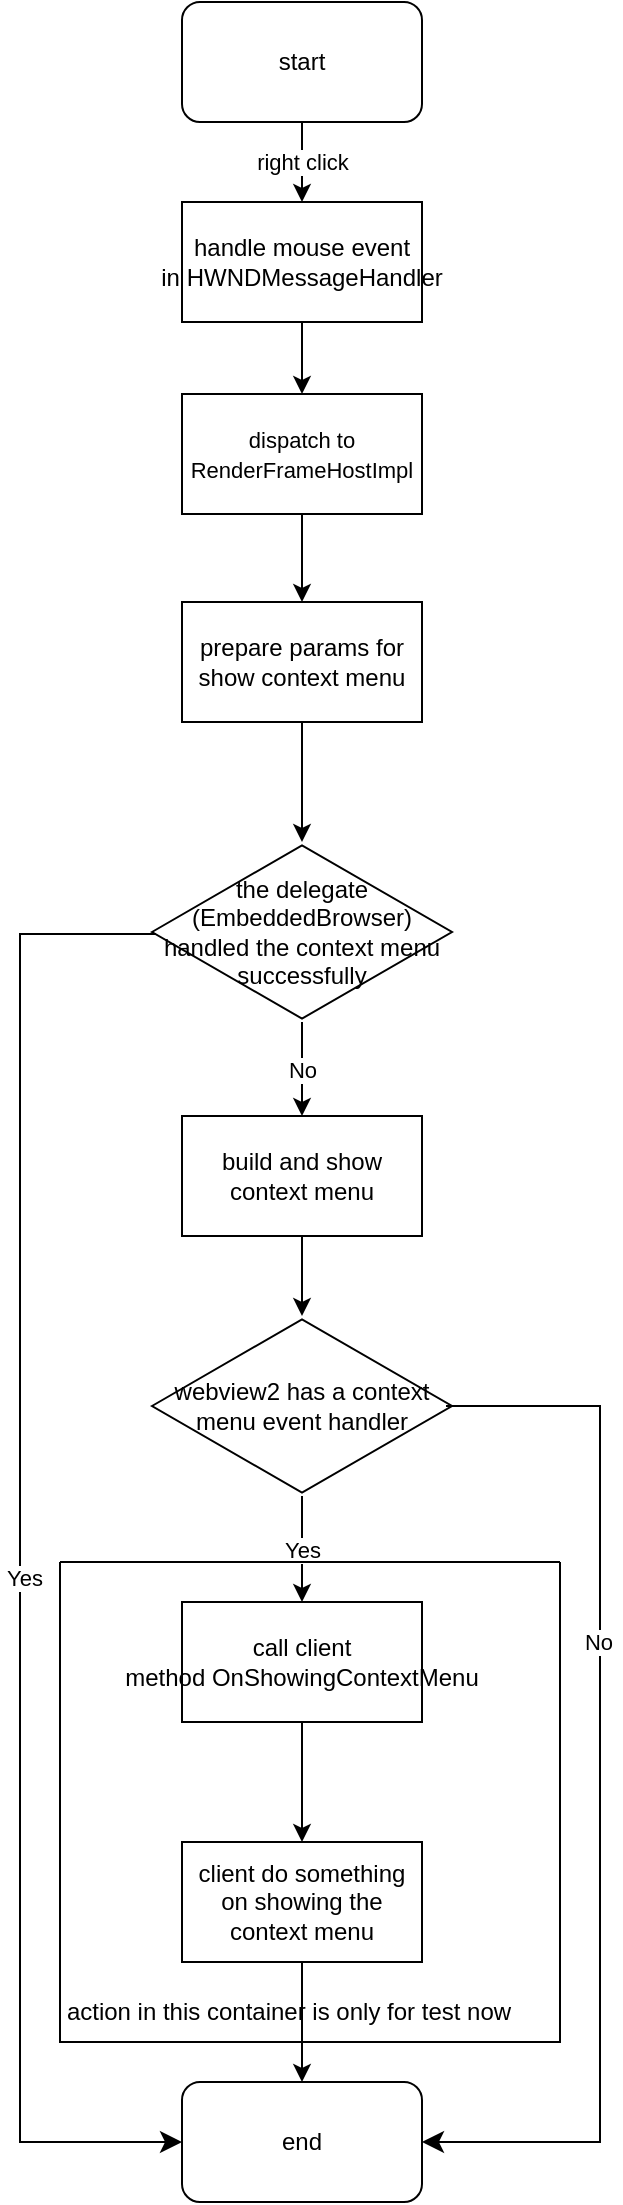 <mxfile version="20.8.0" type="github">
  <diagram id="sWFLgC91JIhr4vmEx6wz" name="Page-1">
    <mxGraphModel dx="2027" dy="1148" grid="1" gridSize="10" guides="1" tooltips="1" connect="1" arrows="1" fold="1" page="1" pageScale="1" pageWidth="1200" pageHeight="1600" math="0" shadow="0">
      <root>
        <mxCell id="0" />
        <mxCell id="1" parent="0" />
        <mxCell id="PQmZ-ImcLRBji-RMEQ6f-12" value="right click" style="edgeStyle=orthogonalEdgeStyle;rounded=0;orthogonalLoop=1;jettySize=auto;html=1;" edge="1" parent="1" source="PQmZ-ImcLRBji-RMEQ6f-10" target="PQmZ-ImcLRBji-RMEQ6f-11">
          <mxGeometry relative="1" as="geometry" />
        </mxCell>
        <mxCell id="PQmZ-ImcLRBji-RMEQ6f-10" value="start" style="rounded=1;whiteSpace=wrap;html=1;" vertex="1" parent="1">
          <mxGeometry x="521" y="40" width="120" height="60" as="geometry" />
        </mxCell>
        <mxCell id="PQmZ-ImcLRBji-RMEQ6f-19" value="" style="edgeStyle=orthogonalEdgeStyle;rounded=0;orthogonalLoop=1;jettySize=auto;html=1;" edge="1" parent="1" source="PQmZ-ImcLRBji-RMEQ6f-11" target="PQmZ-ImcLRBji-RMEQ6f-18">
          <mxGeometry relative="1" as="geometry" />
        </mxCell>
        <mxCell id="PQmZ-ImcLRBji-RMEQ6f-11" value="handle mouse event in&amp;nbsp;&lt;span style=&quot;background-color: initial;&quot;&gt;HWNDMessageHandler&lt;/span&gt;" style="rounded=0;whiteSpace=wrap;html=1;" vertex="1" parent="1">
          <mxGeometry x="521" y="140" width="120" height="60" as="geometry" />
        </mxCell>
        <mxCell id="PQmZ-ImcLRBji-RMEQ6f-21" value="" style="edgeStyle=orthogonalEdgeStyle;rounded=0;orthogonalLoop=1;jettySize=auto;html=1;" edge="1" parent="1" source="PQmZ-ImcLRBji-RMEQ6f-13" target="PQmZ-ImcLRBji-RMEQ6f-17">
          <mxGeometry relative="1" as="geometry" />
        </mxCell>
        <mxCell id="PQmZ-ImcLRBji-RMEQ6f-13" value="&lt;p&gt;prepare params for show context menu&lt;/p&gt;" style="rounded=0;whiteSpace=wrap;html=1;" vertex="1" parent="1">
          <mxGeometry x="521" y="340" width="120" height="60" as="geometry" />
        </mxCell>
        <mxCell id="PQmZ-ImcLRBji-RMEQ6f-26" value="No" style="edgeStyle=orthogonalEdgeStyle;rounded=0;orthogonalLoop=1;jettySize=auto;html=1;" edge="1" parent="1" source="PQmZ-ImcLRBji-RMEQ6f-17" target="PQmZ-ImcLRBji-RMEQ6f-25">
          <mxGeometry relative="1" as="geometry" />
        </mxCell>
        <mxCell id="PQmZ-ImcLRBji-RMEQ6f-17" value="the delegate (&lt;span style=&quot;background-color: initial;&quot;&gt;EmbeddedBrowser&lt;/span&gt;&lt;span style=&quot;background-color: initial;&quot;&gt;) handled the context menu successfully&lt;/span&gt;" style="html=1;whiteSpace=wrap;aspect=fixed;shape=isoRectangle;" vertex="1" parent="1">
          <mxGeometry x="506" y="460" width="150" height="90" as="geometry" />
        </mxCell>
        <mxCell id="PQmZ-ImcLRBji-RMEQ6f-20" value="" style="edgeStyle=orthogonalEdgeStyle;rounded=0;orthogonalLoop=1;jettySize=auto;html=1;" edge="1" parent="1" source="PQmZ-ImcLRBji-RMEQ6f-18" target="PQmZ-ImcLRBji-RMEQ6f-13">
          <mxGeometry relative="1" as="geometry" />
        </mxCell>
        <mxCell id="PQmZ-ImcLRBji-RMEQ6f-18" value="&lt;span style=&quot;font-size: 11px; background-color: rgb(255, 255, 255);&quot;&gt;dispatch to RenderFrameHostImpl&lt;/span&gt;" style="rounded=0;whiteSpace=wrap;html=1;" vertex="1" parent="1">
          <mxGeometry x="521" y="236" width="120" height="60" as="geometry" />
        </mxCell>
        <mxCell id="PQmZ-ImcLRBji-RMEQ6f-22" value="end" style="rounded=1;whiteSpace=wrap;html=1;" vertex="1" parent="1">
          <mxGeometry x="521" y="1080" width="120" height="60" as="geometry" />
        </mxCell>
        <mxCell id="PQmZ-ImcLRBji-RMEQ6f-23" value="" style="edgeStyle=elbowEdgeStyle;elbow=horizontal;endArrow=classic;html=1;curved=0;rounded=0;endSize=8;startSize=8;exitX=0.013;exitY=0.511;exitDx=0;exitDy=0;exitPerimeter=0;entryX=0;entryY=0.5;entryDx=0;entryDy=0;" edge="1" parent="1" source="PQmZ-ImcLRBji-RMEQ6f-17" target="PQmZ-ImcLRBji-RMEQ6f-22">
          <mxGeometry width="50" height="50" relative="1" as="geometry">
            <mxPoint x="760" y="400" as="sourcePoint" />
            <mxPoint x="810" y="350" as="targetPoint" />
            <Array as="points">
              <mxPoint x="440" y="700" />
            </Array>
          </mxGeometry>
        </mxCell>
        <mxCell id="PQmZ-ImcLRBji-RMEQ6f-24" value="Yes" style="edgeLabel;html=1;align=center;verticalAlign=middle;resizable=0;points=[];" vertex="1" connectable="0" parent="PQmZ-ImcLRBji-RMEQ6f-23">
          <mxGeometry x="0.036" y="2" relative="1" as="geometry">
            <mxPoint as="offset" />
          </mxGeometry>
        </mxCell>
        <mxCell id="PQmZ-ImcLRBji-RMEQ6f-32" value="" style="edgeStyle=orthogonalEdgeStyle;rounded=0;orthogonalLoop=1;jettySize=auto;html=1;" edge="1" parent="1" source="PQmZ-ImcLRBji-RMEQ6f-25" target="PQmZ-ImcLRBji-RMEQ6f-31">
          <mxGeometry relative="1" as="geometry" />
        </mxCell>
        <mxCell id="PQmZ-ImcLRBji-RMEQ6f-25" value="build and show context menu" style="whiteSpace=wrap;html=1;" vertex="1" parent="1">
          <mxGeometry x="521" y="597" width="120" height="60" as="geometry" />
        </mxCell>
        <mxCell id="PQmZ-ImcLRBji-RMEQ6f-36" value="Yes" style="edgeStyle=orthogonalEdgeStyle;rounded=0;orthogonalLoop=1;jettySize=auto;html=1;" edge="1" parent="1">
          <mxGeometry relative="1" as="geometry">
            <mxPoint x="581" y="787" as="sourcePoint" />
            <mxPoint x="581" y="840" as="targetPoint" />
          </mxGeometry>
        </mxCell>
        <mxCell id="PQmZ-ImcLRBji-RMEQ6f-31" value="webview2 has a context menu event handler" style="html=1;whiteSpace=wrap;aspect=fixed;shape=isoRectangle;" vertex="1" parent="1">
          <mxGeometry x="506" y="697" width="150" height="90" as="geometry" />
        </mxCell>
        <mxCell id="PQmZ-ImcLRBji-RMEQ6f-33" value="" style="edgeStyle=elbowEdgeStyle;elbow=horizontal;endArrow=classic;html=1;curved=0;rounded=0;endSize=8;startSize=8;entryX=1;entryY=0.5;entryDx=0;entryDy=0;exitX=0.98;exitY=0.5;exitDx=0;exitDy=0;exitPerimeter=0;" edge="1" parent="1" source="PQmZ-ImcLRBji-RMEQ6f-31" target="PQmZ-ImcLRBji-RMEQ6f-22">
          <mxGeometry width="50" height="50" relative="1" as="geometry">
            <mxPoint x="760" y="740" as="sourcePoint" />
            <mxPoint x="810" y="690" as="targetPoint" />
            <Array as="points">
              <mxPoint x="730" y="890" />
            </Array>
          </mxGeometry>
        </mxCell>
        <mxCell id="PQmZ-ImcLRBji-RMEQ6f-34" value="No" style="edgeLabel;html=1;align=center;verticalAlign=middle;resizable=0;points=[];" vertex="1" connectable="0" parent="PQmZ-ImcLRBji-RMEQ6f-33">
          <mxGeometry x="-0.271" y="-1" relative="1" as="geometry">
            <mxPoint as="offset" />
          </mxGeometry>
        </mxCell>
        <mxCell id="PQmZ-ImcLRBji-RMEQ6f-38" value="" style="edgeStyle=orthogonalEdgeStyle;rounded=0;orthogonalLoop=1;jettySize=auto;html=1;" edge="1" parent="1" source="PQmZ-ImcLRBji-RMEQ6f-35" target="PQmZ-ImcLRBji-RMEQ6f-37">
          <mxGeometry relative="1" as="geometry" />
        </mxCell>
        <mxCell id="PQmZ-ImcLRBji-RMEQ6f-35" value="call client method&amp;nbsp;&lt;span style=&quot;background-color: initial;&quot;&gt;OnShowingContextMenu&lt;/span&gt;" style="whiteSpace=wrap;html=1;" vertex="1" parent="1">
          <mxGeometry x="521" y="840" width="120" height="60" as="geometry" />
        </mxCell>
        <mxCell id="PQmZ-ImcLRBji-RMEQ6f-39" value="" style="edgeStyle=orthogonalEdgeStyle;rounded=0;orthogonalLoop=1;jettySize=auto;html=1;" edge="1" parent="1" source="PQmZ-ImcLRBji-RMEQ6f-37" target="PQmZ-ImcLRBji-RMEQ6f-22">
          <mxGeometry relative="1" as="geometry" />
        </mxCell>
        <mxCell id="PQmZ-ImcLRBji-RMEQ6f-37" value="client do something on showing the context menu" style="rounded=0;whiteSpace=wrap;html=1;" vertex="1" parent="1">
          <mxGeometry x="521" y="960" width="120" height="60" as="geometry" />
        </mxCell>
        <mxCell id="PQmZ-ImcLRBji-RMEQ6f-40" value="" style="swimlane;startSize=0;" vertex="1" parent="1">
          <mxGeometry x="460" y="820" width="250" height="240" as="geometry" />
        </mxCell>
        <mxCell id="PQmZ-ImcLRBji-RMEQ6f-41" value="action in this container is only for test now" style="text;html=1;align=center;verticalAlign=middle;resizable=0;points=[];autosize=1;strokeColor=none;fillColor=none;" vertex="1" parent="PQmZ-ImcLRBji-RMEQ6f-40">
          <mxGeometry x="-11" y="210" width="250" height="30" as="geometry" />
        </mxCell>
      </root>
    </mxGraphModel>
  </diagram>
</mxfile>
